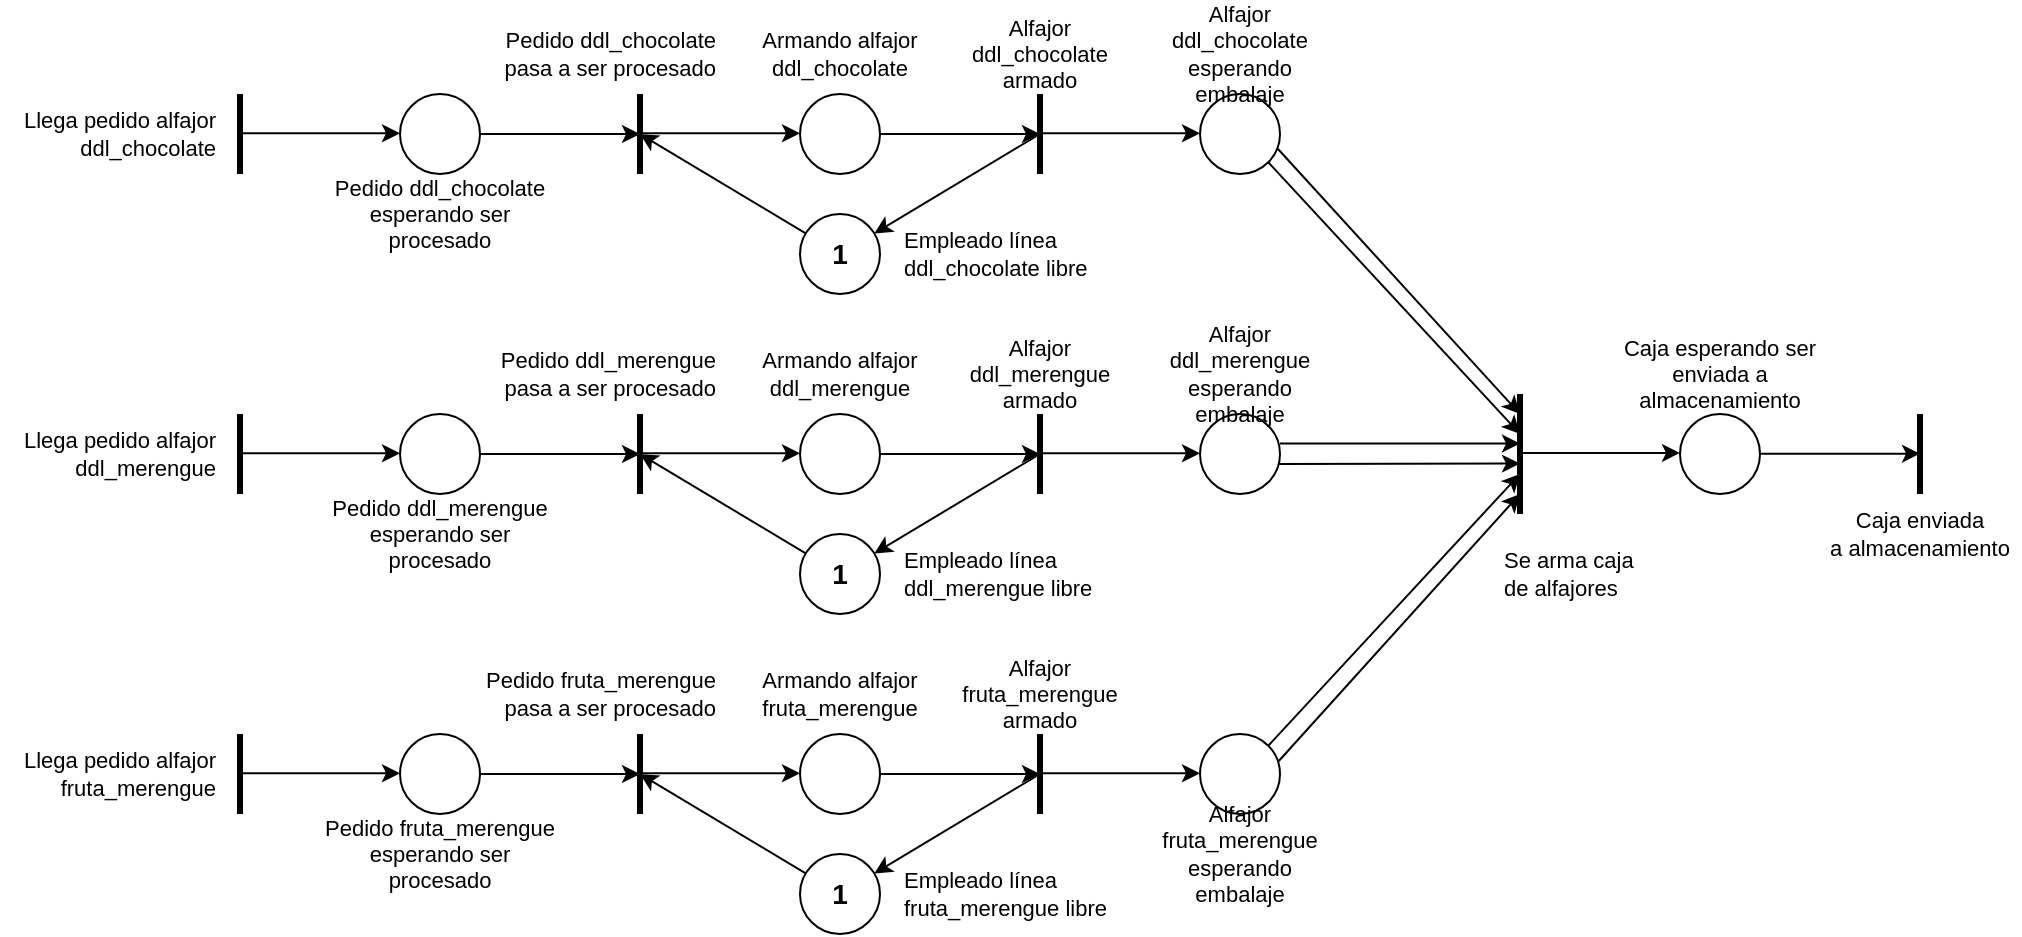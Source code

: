 <mxfile version="13.9.2" type="github">
  <diagram id="t1ii1LzMyqe6tHkyu4Hp" name="Page-1">
    <mxGraphModel dx="2522" dy="763" grid="1" gridSize="10" guides="1" tooltips="1" connect="1" arrows="1" fold="1" page="1" pageScale="1" pageWidth="1100" pageHeight="850" math="0" shadow="0">
      <root>
        <mxCell id="0" />
        <mxCell id="1" parent="0" />
        <mxCell id="OPPR_oadtjlGsRimEcbp-3" value="" style="endArrow=none;html=1;strokeWidth=3;" parent="1" edge="1">
          <mxGeometry width="50" height="50" relative="1" as="geometry">
            <mxPoint x="600" y="330" as="sourcePoint" />
            <mxPoint x="600" y="270" as="targetPoint" />
          </mxGeometry>
        </mxCell>
        <mxCell id="OPPR_oadtjlGsRimEcbp-4" value="" style="ellipse;whiteSpace=wrap;html=1;aspect=fixed;" parent="1" vertex="1">
          <mxGeometry x="440" y="280" width="40" height="40" as="geometry" />
        </mxCell>
        <mxCell id="OPPR_oadtjlGsRimEcbp-11" value="" style="endArrow=classic;html=1;strokeWidth=1;exitX=0.99;exitY=0.625;exitDx=0;exitDy=0;exitPerimeter=0;" parent="1" source="OPPR_oadtjlGsRimEcbp-4" edge="1">
          <mxGeometry width="50" height="50" relative="1" as="geometry">
            <mxPoint x="520" y="305" as="sourcePoint" />
            <mxPoint x="600" y="304.8" as="targetPoint" />
          </mxGeometry>
        </mxCell>
        <mxCell id="OPPR_oadtjlGsRimEcbp-12" value="" style="endArrow=classic;html=1;strokeWidth=1;exitX=1;exitY=0.37;exitDx=0;exitDy=0;exitPerimeter=0;" parent="1" source="OPPR_oadtjlGsRimEcbp-4" edge="1">
          <mxGeometry width="50" height="50" relative="1" as="geometry">
            <mxPoint x="500" y="294.8" as="sourcePoint" />
            <mxPoint x="600" y="294.8" as="targetPoint" />
          </mxGeometry>
        </mxCell>
        <mxCell id="OPPR_oadtjlGsRimEcbp-13" value="" style="ellipse;whiteSpace=wrap;html=1;aspect=fixed;" parent="1" vertex="1">
          <mxGeometry x="440" y="120" width="40" height="40" as="geometry" />
        </mxCell>
        <mxCell id="OPPR_oadtjlGsRimEcbp-14" value="" style="endArrow=classic;html=1;strokeWidth=1;exitX=1;exitY=1;exitDx=0;exitDy=0;" parent="1" source="OPPR_oadtjlGsRimEcbp-13" edge="1">
          <mxGeometry width="50" height="50" relative="1" as="geometry">
            <mxPoint x="520" y="225" as="sourcePoint" />
            <mxPoint x="600" y="290" as="targetPoint" />
          </mxGeometry>
        </mxCell>
        <mxCell id="OPPR_oadtjlGsRimEcbp-15" value="" style="endArrow=classic;html=1;strokeWidth=1;exitX=0.975;exitY=0.688;exitDx=0;exitDy=0;exitPerimeter=0;" parent="1" source="OPPR_oadtjlGsRimEcbp-13" edge="1">
          <mxGeometry width="50" height="50" relative="1" as="geometry">
            <mxPoint x="500" y="214.8" as="sourcePoint" />
            <mxPoint x="600" y="280" as="targetPoint" />
          </mxGeometry>
        </mxCell>
        <mxCell id="OPPR_oadtjlGsRimEcbp-16" value="" style="ellipse;whiteSpace=wrap;html=1;aspect=fixed;" parent="1" vertex="1">
          <mxGeometry x="440" y="440" width="40" height="40" as="geometry" />
        </mxCell>
        <mxCell id="OPPR_oadtjlGsRimEcbp-17" value="" style="endArrow=classic;html=1;strokeWidth=1;exitX=0.985;exitY=0.338;exitDx=0;exitDy=0;exitPerimeter=0;" parent="1" source="OPPR_oadtjlGsRimEcbp-16" edge="1">
          <mxGeometry width="50" height="50" relative="1" as="geometry">
            <mxPoint x="520" y="465" as="sourcePoint" />
            <mxPoint x="600" y="320" as="targetPoint" />
          </mxGeometry>
        </mxCell>
        <mxCell id="OPPR_oadtjlGsRimEcbp-18" value="" style="endArrow=classic;html=1;strokeWidth=1;exitX=1;exitY=0;exitDx=0;exitDy=0;" parent="1" source="OPPR_oadtjlGsRimEcbp-16" edge="1">
          <mxGeometry width="50" height="50" relative="1" as="geometry">
            <mxPoint x="500" y="454.8" as="sourcePoint" />
            <mxPoint x="600" y="310" as="targetPoint" />
          </mxGeometry>
        </mxCell>
        <mxCell id="OPPR_oadtjlGsRimEcbp-19" value="" style="endArrow=none;html=1;strokeWidth=3;" parent="1" edge="1">
          <mxGeometry width="50" height="50" relative="1" as="geometry">
            <mxPoint x="360" y="160" as="sourcePoint" />
            <mxPoint x="360" y="120" as="targetPoint" />
          </mxGeometry>
        </mxCell>
        <mxCell id="OPPR_oadtjlGsRimEcbp-20" value="" style="endArrow=none;html=1;strokeWidth=3;" parent="1" edge="1">
          <mxGeometry width="50" height="50" relative="1" as="geometry">
            <mxPoint x="160" y="160" as="sourcePoint" />
            <mxPoint x="160" y="120" as="targetPoint" />
          </mxGeometry>
        </mxCell>
        <mxCell id="OPPR_oadtjlGsRimEcbp-32" style="edgeStyle=none;rounded=0;orthogonalLoop=1;jettySize=auto;html=1;strokeWidth=1;" parent="1" source="OPPR_oadtjlGsRimEcbp-21" edge="1">
          <mxGeometry relative="1" as="geometry">
            <mxPoint x="360" y="140" as="targetPoint" />
          </mxGeometry>
        </mxCell>
        <mxCell id="OPPR_oadtjlGsRimEcbp-21" value="" style="ellipse;whiteSpace=wrap;html=1;aspect=fixed;" parent="1" vertex="1">
          <mxGeometry x="240" y="120" width="40" height="40" as="geometry" />
        </mxCell>
        <mxCell id="OPPR_oadtjlGsRimEcbp-33" style="edgeStyle=none;rounded=0;orthogonalLoop=1;jettySize=auto;html=1;strokeWidth=1;" parent="1" source="OPPR_oadtjlGsRimEcbp-22" edge="1">
          <mxGeometry relative="1" as="geometry">
            <mxPoint x="160" y="140" as="targetPoint" />
          </mxGeometry>
        </mxCell>
        <mxCell id="OPPR_oadtjlGsRimEcbp-22" value="" style="ellipse;whiteSpace=wrap;html=1;aspect=fixed;" parent="1" vertex="1">
          <mxGeometry x="240" y="180" width="40" height="40" as="geometry" />
        </mxCell>
        <mxCell id="OPPR_oadtjlGsRimEcbp-34" style="edgeStyle=none;rounded=0;orthogonalLoop=1;jettySize=auto;html=1;strokeWidth=1;" parent="1" target="OPPR_oadtjlGsRimEcbp-22" edge="1">
          <mxGeometry relative="1" as="geometry">
            <mxPoint x="170" y="150" as="targetPoint" />
            <mxPoint x="360" y="140" as="sourcePoint" />
          </mxGeometry>
        </mxCell>
        <mxCell id="OPPR_oadtjlGsRimEcbp-35" style="edgeStyle=none;rounded=0;orthogonalLoop=1;jettySize=auto;html=1;strokeWidth=1;" parent="1" edge="1">
          <mxGeometry relative="1" as="geometry">
            <mxPoint x="240" y="139.66" as="targetPoint" />
            <mxPoint x="160" y="139.66" as="sourcePoint" />
          </mxGeometry>
        </mxCell>
        <mxCell id="OPPR_oadtjlGsRimEcbp-36" style="edgeStyle=none;rounded=0;orthogonalLoop=1;jettySize=auto;html=1;strokeWidth=1;" parent="1" edge="1">
          <mxGeometry relative="1" as="geometry">
            <mxPoint x="440" y="139.66" as="targetPoint" />
            <mxPoint x="360" y="139.66" as="sourcePoint" />
          </mxGeometry>
        </mxCell>
        <mxCell id="OPPR_oadtjlGsRimEcbp-37" value="" style="endArrow=none;html=1;strokeWidth=3;" parent="1" edge="1">
          <mxGeometry width="50" height="50" relative="1" as="geometry">
            <mxPoint x="360" y="320" as="sourcePoint" />
            <mxPoint x="360" y="280" as="targetPoint" />
          </mxGeometry>
        </mxCell>
        <mxCell id="OPPR_oadtjlGsRimEcbp-38" value="" style="endArrow=none;html=1;strokeWidth=3;" parent="1" edge="1">
          <mxGeometry width="50" height="50" relative="1" as="geometry">
            <mxPoint x="160" y="320" as="sourcePoint" />
            <mxPoint x="160" y="280" as="targetPoint" />
          </mxGeometry>
        </mxCell>
        <mxCell id="OPPR_oadtjlGsRimEcbp-39" style="edgeStyle=none;rounded=0;orthogonalLoop=1;jettySize=auto;html=1;strokeWidth=1;" parent="1" source="OPPR_oadtjlGsRimEcbp-40" edge="1">
          <mxGeometry relative="1" as="geometry">
            <mxPoint x="360" y="300" as="targetPoint" />
          </mxGeometry>
        </mxCell>
        <mxCell id="OPPR_oadtjlGsRimEcbp-40" value="" style="ellipse;whiteSpace=wrap;html=1;aspect=fixed;" parent="1" vertex="1">
          <mxGeometry x="240" y="280" width="40" height="40" as="geometry" />
        </mxCell>
        <mxCell id="OPPR_oadtjlGsRimEcbp-41" style="edgeStyle=none;rounded=0;orthogonalLoop=1;jettySize=auto;html=1;strokeWidth=1;" parent="1" source="OPPR_oadtjlGsRimEcbp-42" edge="1">
          <mxGeometry relative="1" as="geometry">
            <mxPoint x="160" y="300" as="targetPoint" />
          </mxGeometry>
        </mxCell>
        <mxCell id="OPPR_oadtjlGsRimEcbp-42" value="" style="ellipse;whiteSpace=wrap;html=1;aspect=fixed;" parent="1" vertex="1">
          <mxGeometry x="240" y="340" width="40" height="40" as="geometry" />
        </mxCell>
        <mxCell id="OPPR_oadtjlGsRimEcbp-43" style="edgeStyle=none;rounded=0;orthogonalLoop=1;jettySize=auto;html=1;strokeWidth=1;" parent="1" target="OPPR_oadtjlGsRimEcbp-42" edge="1">
          <mxGeometry relative="1" as="geometry">
            <mxPoint x="170" y="310" as="targetPoint" />
            <mxPoint x="360" y="300" as="sourcePoint" />
          </mxGeometry>
        </mxCell>
        <mxCell id="OPPR_oadtjlGsRimEcbp-44" style="edgeStyle=none;rounded=0;orthogonalLoop=1;jettySize=auto;html=1;strokeWidth=1;" parent="1" edge="1">
          <mxGeometry relative="1" as="geometry">
            <mxPoint x="240" y="299.66" as="targetPoint" />
            <mxPoint x="160" y="299.66" as="sourcePoint" />
          </mxGeometry>
        </mxCell>
        <mxCell id="OPPR_oadtjlGsRimEcbp-45" style="edgeStyle=none;rounded=0;orthogonalLoop=1;jettySize=auto;html=1;strokeWidth=1;" parent="1" edge="1">
          <mxGeometry relative="1" as="geometry">
            <mxPoint x="440" y="299.66" as="targetPoint" />
            <mxPoint x="360" y="299.66" as="sourcePoint" />
          </mxGeometry>
        </mxCell>
        <mxCell id="OPPR_oadtjlGsRimEcbp-46" value="" style="endArrow=none;html=1;strokeWidth=3;" parent="1" edge="1">
          <mxGeometry width="50" height="50" relative="1" as="geometry">
            <mxPoint x="360" y="480.0" as="sourcePoint" />
            <mxPoint x="360" y="440.0" as="targetPoint" />
          </mxGeometry>
        </mxCell>
        <mxCell id="OPPR_oadtjlGsRimEcbp-47" value="" style="endArrow=none;html=1;strokeWidth=3;" parent="1" edge="1">
          <mxGeometry width="50" height="50" relative="1" as="geometry">
            <mxPoint x="160" y="480.0" as="sourcePoint" />
            <mxPoint x="160" y="440.0" as="targetPoint" />
          </mxGeometry>
        </mxCell>
        <mxCell id="OPPR_oadtjlGsRimEcbp-48" style="edgeStyle=none;rounded=0;orthogonalLoop=1;jettySize=auto;html=1;strokeWidth=1;" parent="1" source="OPPR_oadtjlGsRimEcbp-49" edge="1">
          <mxGeometry relative="1" as="geometry">
            <mxPoint x="360" y="460.0" as="targetPoint" />
          </mxGeometry>
        </mxCell>
        <mxCell id="OPPR_oadtjlGsRimEcbp-49" value="" style="ellipse;whiteSpace=wrap;html=1;aspect=fixed;" parent="1" vertex="1">
          <mxGeometry x="240" y="440" width="40" height="40" as="geometry" />
        </mxCell>
        <mxCell id="OPPR_oadtjlGsRimEcbp-50" style="edgeStyle=none;rounded=0;orthogonalLoop=1;jettySize=auto;html=1;strokeWidth=1;" parent="1" source="OPPR_oadtjlGsRimEcbp-51" edge="1">
          <mxGeometry relative="1" as="geometry">
            <mxPoint x="160" y="460.0" as="targetPoint" />
          </mxGeometry>
        </mxCell>
        <mxCell id="OPPR_oadtjlGsRimEcbp-51" value="" style="ellipse;whiteSpace=wrap;html=1;aspect=fixed;" parent="1" vertex="1">
          <mxGeometry x="240" y="500" width="40" height="40" as="geometry" />
        </mxCell>
        <mxCell id="OPPR_oadtjlGsRimEcbp-52" style="edgeStyle=none;rounded=0;orthogonalLoop=1;jettySize=auto;html=1;strokeWidth=1;" parent="1" target="OPPR_oadtjlGsRimEcbp-51" edge="1">
          <mxGeometry relative="1" as="geometry">
            <mxPoint x="170" y="470" as="targetPoint" />
            <mxPoint x="360" y="460.0" as="sourcePoint" />
          </mxGeometry>
        </mxCell>
        <mxCell id="OPPR_oadtjlGsRimEcbp-53" style="edgeStyle=none;rounded=0;orthogonalLoop=1;jettySize=auto;html=1;strokeWidth=1;" parent="1" edge="1">
          <mxGeometry relative="1" as="geometry">
            <mxPoint x="240" y="459.66" as="targetPoint" />
            <mxPoint x="160" y="459.66" as="sourcePoint" />
          </mxGeometry>
        </mxCell>
        <mxCell id="OPPR_oadtjlGsRimEcbp-54" style="edgeStyle=none;rounded=0;orthogonalLoop=1;jettySize=auto;html=1;strokeWidth=1;" parent="1" edge="1">
          <mxGeometry relative="1" as="geometry">
            <mxPoint x="440" y="459.66" as="targetPoint" />
            <mxPoint x="360" y="459.66" as="sourcePoint" />
          </mxGeometry>
        </mxCell>
        <mxCell id="OPPR_oadtjlGsRimEcbp-55" value="" style="ellipse;whiteSpace=wrap;html=1;aspect=fixed;" parent="1" vertex="1">
          <mxGeometry x="680" y="280" width="40" height="40" as="geometry" />
        </mxCell>
        <mxCell id="OPPR_oadtjlGsRimEcbp-56" value="" style="endArrow=none;html=1;strokeWidth=3;" parent="1" edge="1">
          <mxGeometry width="50" height="50" relative="1" as="geometry">
            <mxPoint x="800.0" y="320" as="sourcePoint" />
            <mxPoint x="800.0" y="280" as="targetPoint" />
          </mxGeometry>
        </mxCell>
        <mxCell id="OPPR_oadtjlGsRimEcbp-57" style="edgeStyle=none;rounded=0;orthogonalLoop=1;jettySize=auto;html=1;strokeWidth=1;" parent="1" edge="1">
          <mxGeometry relative="1" as="geometry">
            <mxPoint x="800" y="299.83" as="targetPoint" />
            <mxPoint x="720" y="299.83" as="sourcePoint" />
          </mxGeometry>
        </mxCell>
        <mxCell id="OPPR_oadtjlGsRimEcbp-58" style="edgeStyle=none;rounded=0;orthogonalLoop=1;jettySize=auto;html=1;strokeWidth=1;" parent="1" edge="1">
          <mxGeometry relative="1" as="geometry">
            <mxPoint x="680" y="299.49" as="targetPoint" />
            <mxPoint x="600" y="299.49" as="sourcePoint" />
          </mxGeometry>
        </mxCell>
        <mxCell id="OPPR_oadtjlGsRimEcbp-59" value="1" style="text;html=1;strokeColor=none;fillColor=none;align=center;verticalAlign=middle;whiteSpace=wrap;rounded=0;fontSize=14;fontStyle=1" parent="1" vertex="1">
          <mxGeometry x="240" y="350" width="40" height="20" as="geometry" />
        </mxCell>
        <mxCell id="OPPR_oadtjlGsRimEcbp-60" value="1" style="text;html=1;strokeColor=none;fillColor=none;align=center;verticalAlign=middle;whiteSpace=wrap;rounded=0;fontSize=14;fontStyle=1" parent="1" vertex="1">
          <mxGeometry x="240" y="190" width="40" height="20" as="geometry" />
        </mxCell>
        <mxCell id="OPPR_oadtjlGsRimEcbp-61" value="1" style="text;html=1;strokeColor=none;fillColor=none;align=center;verticalAlign=middle;whiteSpace=wrap;rounded=0;fontSize=14;fontStyle=1" parent="1" vertex="1">
          <mxGeometry x="240" y="510" width="40" height="20" as="geometry" />
        </mxCell>
        <mxCell id="OPPR_oadtjlGsRimEcbp-63" value="&lt;div&gt;Empleado línea&lt;/div&gt;&lt;div&gt;ddl_chocolate libre&lt;br&gt;&lt;/div&gt;" style="text;html=1;strokeColor=none;fillColor=none;align=left;verticalAlign=middle;whiteSpace=wrap;rounded=0;fontSize=11;" parent="1" vertex="1">
          <mxGeometry x="290" y="180" width="110" height="40" as="geometry" />
        </mxCell>
        <mxCell id="OPPR_oadtjlGsRimEcbp-64" value="&lt;div&gt;Armando alfajor&lt;/div&gt;&lt;div&gt;ddl_merengue&lt;br&gt;&lt;/div&gt;" style="text;html=1;strokeColor=none;fillColor=none;align=center;verticalAlign=middle;whiteSpace=wrap;rounded=0;fontSize=11;" parent="1" vertex="1">
          <mxGeometry x="200" y="240" width="120" height="40" as="geometry" />
        </mxCell>
        <mxCell id="OPPR_oadtjlGsRimEcbp-66" value="&lt;div&gt;Empleado línea&lt;/div&gt;&lt;div&gt;fruta_merengue libre&lt;br&gt;&lt;/div&gt;" style="text;html=1;strokeColor=none;fillColor=none;align=left;verticalAlign=middle;whiteSpace=wrap;rounded=0;fontSize=11;" parent="1" vertex="1">
          <mxGeometry x="290" y="500" width="110" height="40" as="geometry" />
        </mxCell>
        <mxCell id="OPPR_oadtjlGsRimEcbp-67" value="&lt;div&gt;Empleado línea&lt;/div&gt;&lt;div&gt;ddl_merengue libre&lt;br&gt;&lt;/div&gt;" style="text;html=1;strokeColor=none;fillColor=none;align=left;verticalAlign=middle;whiteSpace=wrap;rounded=0;fontSize=11;" parent="1" vertex="1">
          <mxGeometry x="290" y="340" width="110" height="40" as="geometry" />
        </mxCell>
        <mxCell id="OPPR_oadtjlGsRimEcbp-68" value="&lt;div&gt;Armando alfajor&lt;/div&gt;&lt;div&gt;ddl_chocolate&lt;br&gt;&lt;/div&gt;" style="text;html=1;strokeColor=none;fillColor=none;align=center;verticalAlign=middle;whiteSpace=wrap;rounded=0;fontSize=11;" parent="1" vertex="1">
          <mxGeometry x="200" y="80" width="120" height="40" as="geometry" />
        </mxCell>
        <mxCell id="OPPR_oadtjlGsRimEcbp-69" value="&lt;div&gt;Llega pedido alfajor&lt;/div&gt;&lt;div&gt;fruta_merengue&lt;br&gt;&lt;/div&gt;" style="text;html=1;strokeColor=none;fillColor=none;align=right;verticalAlign=middle;whiteSpace=wrap;rounded=0;fontSize=11;" parent="1" vertex="1">
          <mxGeometry x="-160" y="440" width="110" height="40" as="geometry" />
        </mxCell>
        <mxCell id="OPPR_oadtjlGsRimEcbp-70" value="&lt;div&gt;Armando alfajor&lt;/div&gt;&lt;div&gt;fruta_merengue&lt;br&gt;&lt;/div&gt;" style="text;html=1;strokeColor=none;fillColor=none;align=center;verticalAlign=middle;whiteSpace=wrap;rounded=0;fontSize=11;" parent="1" vertex="1">
          <mxGeometry x="200" y="400" width="120" height="40" as="geometry" />
        </mxCell>
        <mxCell id="OPPR_oadtjlGsRimEcbp-71" value="" style="endArrow=none;html=1;strokeWidth=3;" parent="1" edge="1">
          <mxGeometry width="50" height="50" relative="1" as="geometry">
            <mxPoint x="-40" y="480.0" as="sourcePoint" />
            <mxPoint x="-40" y="440.0" as="targetPoint" />
          </mxGeometry>
        </mxCell>
        <mxCell id="OPPR_oadtjlGsRimEcbp-72" style="edgeStyle=none;rounded=0;orthogonalLoop=1;jettySize=auto;html=1;strokeWidth=1;" parent="1" edge="1">
          <mxGeometry relative="1" as="geometry">
            <mxPoint x="40" y="459.66" as="targetPoint" />
            <mxPoint x="-40" y="459.66" as="sourcePoint" />
          </mxGeometry>
        </mxCell>
        <mxCell id="OPPR_oadtjlGsRimEcbp-73" value="" style="ellipse;whiteSpace=wrap;html=1;aspect=fixed;" parent="1" vertex="1">
          <mxGeometry x="40" y="440" width="40" height="40" as="geometry" />
        </mxCell>
        <mxCell id="OPPR_oadtjlGsRimEcbp-74" style="edgeStyle=none;rounded=0;orthogonalLoop=1;jettySize=auto;html=1;strokeWidth=1;" parent="1" source="OPPR_oadtjlGsRimEcbp-73" edge="1">
          <mxGeometry relative="1" as="geometry">
            <mxPoint x="160" y="460.0" as="targetPoint" />
          </mxGeometry>
        </mxCell>
        <mxCell id="OPPR_oadtjlGsRimEcbp-75" value="&lt;div align=&quot;center&quot;&gt;Pedido fruta_merengue&lt;/div&gt;&lt;div align=&quot;center&quot;&gt;esperando ser&lt;/div&gt;&lt;div align=&quot;center&quot;&gt;procesado&lt;br&gt;&lt;/div&gt;" style="text;html=1;strokeColor=none;fillColor=none;align=center;verticalAlign=middle;whiteSpace=wrap;rounded=0;fontSize=11;" parent="1" vertex="1">
          <mxGeometry y="480" width="120" height="40" as="geometry" />
        </mxCell>
        <mxCell id="OPPR_oadtjlGsRimEcbp-76" value="&lt;div align=&quot;right&quot;&gt;Pedido fruta_merengue&lt;/div&gt;&lt;div align=&quot;right&quot;&gt;pasa a ser procesado&lt;br&gt;&lt;/div&gt;" style="text;html=1;strokeColor=none;fillColor=none;align=right;verticalAlign=middle;whiteSpace=wrap;rounded=0;fontSize=11;" parent="1" vertex="1">
          <mxGeometry x="80" y="400" width="120" height="40" as="geometry" />
        </mxCell>
        <mxCell id="OPPR_oadtjlGsRimEcbp-78" value="" style="endArrow=none;html=1;strokeWidth=3;" parent="1" edge="1">
          <mxGeometry width="50" height="50" relative="1" as="geometry">
            <mxPoint x="-40" y="320" as="sourcePoint" />
            <mxPoint x="-40" y="280" as="targetPoint" />
          </mxGeometry>
        </mxCell>
        <mxCell id="OPPR_oadtjlGsRimEcbp-79" style="edgeStyle=none;rounded=0;orthogonalLoop=1;jettySize=auto;html=1;strokeWidth=1;" parent="1" edge="1">
          <mxGeometry relative="1" as="geometry">
            <mxPoint x="40" y="299.66" as="targetPoint" />
            <mxPoint x="-40" y="299.66" as="sourcePoint" />
          </mxGeometry>
        </mxCell>
        <mxCell id="OPPR_oadtjlGsRimEcbp-80" value="" style="ellipse;whiteSpace=wrap;html=1;aspect=fixed;" parent="1" vertex="1">
          <mxGeometry x="40" y="280" width="40" height="40" as="geometry" />
        </mxCell>
        <mxCell id="OPPR_oadtjlGsRimEcbp-81" style="edgeStyle=none;rounded=0;orthogonalLoop=1;jettySize=auto;html=1;strokeWidth=1;" parent="1" source="OPPR_oadtjlGsRimEcbp-80" edge="1">
          <mxGeometry relative="1" as="geometry">
            <mxPoint x="160" y="300" as="targetPoint" />
          </mxGeometry>
        </mxCell>
        <mxCell id="OPPR_oadtjlGsRimEcbp-82" value="&lt;div align=&quot;center&quot;&gt;Pedido ddl_merengue&lt;/div&gt;&lt;div align=&quot;center&quot;&gt;esperando ser&lt;/div&gt;&lt;div align=&quot;center&quot;&gt;procesado&lt;br&gt;&lt;/div&gt;" style="text;html=1;strokeColor=none;fillColor=none;align=center;verticalAlign=middle;whiteSpace=wrap;rounded=0;fontSize=11;" parent="1" vertex="1">
          <mxGeometry y="320" width="120" height="40" as="geometry" />
        </mxCell>
        <mxCell id="OPPR_oadtjlGsRimEcbp-83" value="&lt;div align=&quot;right&quot;&gt;Pedido ddl_merengue&lt;/div&gt;&lt;div align=&quot;right&quot;&gt;pasa a ser procesado&lt;br&gt;&lt;/div&gt;" style="text;html=1;strokeColor=none;fillColor=none;align=right;verticalAlign=middle;whiteSpace=wrap;rounded=0;fontSize=11;" parent="1" vertex="1">
          <mxGeometry x="80" y="240" width="120" height="40" as="geometry" />
        </mxCell>
        <mxCell id="OPPR_oadtjlGsRimEcbp-85" value="&lt;div&gt;Llega pedido alfajor&lt;/div&gt;&lt;div&gt;ddl_merengue&lt;br&gt;&lt;/div&gt;" style="text;html=1;strokeColor=none;fillColor=none;align=right;verticalAlign=middle;whiteSpace=wrap;rounded=0;fontSize=11;" parent="1" vertex="1">
          <mxGeometry x="-160" y="280" width="110" height="40" as="geometry" />
        </mxCell>
        <mxCell id="OPPR_oadtjlGsRimEcbp-87" value="" style="endArrow=none;html=1;strokeWidth=3;" parent="1" edge="1">
          <mxGeometry width="50" height="50" relative="1" as="geometry">
            <mxPoint x="-40" y="160" as="sourcePoint" />
            <mxPoint x="-40" y="120" as="targetPoint" />
          </mxGeometry>
        </mxCell>
        <mxCell id="OPPR_oadtjlGsRimEcbp-88" style="edgeStyle=none;rounded=0;orthogonalLoop=1;jettySize=auto;html=1;strokeWidth=1;" parent="1" edge="1">
          <mxGeometry relative="1" as="geometry">
            <mxPoint x="40" y="139.66" as="targetPoint" />
            <mxPoint x="-40" y="139.66" as="sourcePoint" />
          </mxGeometry>
        </mxCell>
        <mxCell id="OPPR_oadtjlGsRimEcbp-89" value="" style="ellipse;whiteSpace=wrap;html=1;aspect=fixed;" parent="1" vertex="1">
          <mxGeometry x="40" y="120" width="40" height="40" as="geometry" />
        </mxCell>
        <mxCell id="OPPR_oadtjlGsRimEcbp-90" style="edgeStyle=none;rounded=0;orthogonalLoop=1;jettySize=auto;html=1;strokeWidth=1;" parent="1" source="OPPR_oadtjlGsRimEcbp-89" edge="1">
          <mxGeometry relative="1" as="geometry">
            <mxPoint x="160" y="140" as="targetPoint" />
          </mxGeometry>
        </mxCell>
        <mxCell id="OPPR_oadtjlGsRimEcbp-91" value="&lt;div align=&quot;center&quot;&gt;Pedido ddl_chocolate&lt;/div&gt;&lt;div align=&quot;center&quot;&gt;esperando ser&lt;/div&gt;&lt;div align=&quot;center&quot;&gt;procesado&lt;br&gt;&lt;/div&gt;" style="text;html=1;strokeColor=none;fillColor=none;align=center;verticalAlign=middle;whiteSpace=wrap;rounded=0;fontSize=11;" parent="1" vertex="1">
          <mxGeometry y="160" width="120" height="40" as="geometry" />
        </mxCell>
        <mxCell id="OPPR_oadtjlGsRimEcbp-92" value="&lt;div align=&quot;right&quot;&gt;Pedido ddl_chocolate&lt;/div&gt;&lt;div align=&quot;right&quot;&gt;pasa a ser procesado&lt;br&gt;&lt;/div&gt;" style="text;html=1;strokeColor=none;fillColor=none;align=right;verticalAlign=middle;whiteSpace=wrap;rounded=0;fontSize=11;" parent="1" vertex="1">
          <mxGeometry x="80" y="80" width="120" height="40" as="geometry" />
        </mxCell>
        <mxCell id="OPPR_oadtjlGsRimEcbp-93" value="&lt;div&gt;Llega pedido alfajor&lt;/div&gt;&lt;div&gt;ddl_chocolate&lt;br&gt;&lt;/div&gt;" style="text;html=1;strokeColor=none;fillColor=none;align=right;verticalAlign=middle;whiteSpace=wrap;rounded=0;fontSize=11;" parent="1" vertex="1">
          <mxGeometry x="-160" y="120" width="110" height="40" as="geometry" />
        </mxCell>
        <mxCell id="OPPR_oadtjlGsRimEcbp-94" value="&lt;div&gt;Alfajor&lt;/div&gt;&lt;div&gt;fruta_merengue&lt;br&gt;&lt;/div&gt;&lt;div&gt;armado&lt;/div&gt;" style="text;html=1;strokeColor=none;fillColor=none;align=center;verticalAlign=middle;whiteSpace=wrap;rounded=0;fontSize=11;" parent="1" vertex="1">
          <mxGeometry x="310" y="400" width="100" height="40" as="geometry" />
        </mxCell>
        <mxCell id="OPPR_oadtjlGsRimEcbp-95" value="&lt;div&gt;Alfajor&lt;/div&gt;&lt;div&gt;ddl_merengue&lt;br&gt;&lt;/div&gt;&lt;div&gt;armado&lt;/div&gt;" style="text;html=1;strokeColor=none;fillColor=none;align=center;verticalAlign=middle;whiteSpace=wrap;rounded=0;fontSize=11;" parent="1" vertex="1">
          <mxGeometry x="310" y="240" width="100" height="40" as="geometry" />
        </mxCell>
        <mxCell id="OPPR_oadtjlGsRimEcbp-96" value="&lt;div&gt;Alfajor&lt;/div&gt;&lt;div&gt;ddl_chocolate&lt;br&gt;&lt;/div&gt;&lt;div&gt;armado&lt;/div&gt;" style="text;html=1;strokeColor=none;fillColor=none;align=center;verticalAlign=middle;whiteSpace=wrap;rounded=0;fontSize=11;" parent="1" vertex="1">
          <mxGeometry x="310" y="80" width="100" height="40" as="geometry" />
        </mxCell>
        <mxCell id="OPPR_oadtjlGsRimEcbp-97" value="&lt;div&gt;Alfajor&lt;/div&gt;&lt;div&gt;ddl_merengue&lt;br&gt;&lt;/div&gt;&lt;div&gt;esperando embalaje&lt;br&gt;&lt;/div&gt;" style="text;html=1;strokeColor=none;fillColor=none;align=center;verticalAlign=middle;whiteSpace=wrap;rounded=0;fontSize=11;" parent="1" vertex="1">
          <mxGeometry x="410" y="240" width="100" height="40" as="geometry" />
        </mxCell>
        <mxCell id="OPPR_oadtjlGsRimEcbp-98" value="&lt;div&gt;Alfajor&lt;/div&gt;&lt;div&gt;ddl_chocolate&lt;br&gt;&lt;/div&gt;&lt;div&gt;esperando embalaje&lt;br&gt;&lt;/div&gt;" style="text;html=1;strokeColor=none;fillColor=none;align=center;verticalAlign=middle;whiteSpace=wrap;rounded=0;fontSize=11;" parent="1" vertex="1">
          <mxGeometry x="410" y="80" width="100" height="40" as="geometry" />
        </mxCell>
        <mxCell id="OPPR_oadtjlGsRimEcbp-99" value="&lt;div&gt;Alfajor&lt;/div&gt;&lt;div&gt;fruta_merengue&lt;br&gt;&lt;/div&gt;&lt;div&gt;esperando embalaje&lt;br&gt;&lt;/div&gt;" style="text;html=1;strokeColor=none;fillColor=none;align=center;verticalAlign=middle;whiteSpace=wrap;rounded=0;fontSize=11;" parent="1" vertex="1">
          <mxGeometry x="410" y="480" width="100" height="40" as="geometry" />
        </mxCell>
        <mxCell id="OPPR_oadtjlGsRimEcbp-100" value="&lt;div&gt;Se arma caja&lt;/div&gt;&lt;div&gt;de alfajores&lt;br&gt;&lt;/div&gt;" style="text;html=1;strokeColor=none;fillColor=none;align=left;verticalAlign=middle;whiteSpace=wrap;rounded=0;fontSize=11;" parent="1" vertex="1">
          <mxGeometry x="590" y="340" width="100" height="40" as="geometry" />
        </mxCell>
        <mxCell id="OPPR_oadtjlGsRimEcbp-101" value="Caja esperando ser enviada a almacenamiento" style="text;html=1;strokeColor=none;fillColor=none;align=center;verticalAlign=middle;whiteSpace=wrap;rounded=0;fontSize=11;" parent="1" vertex="1">
          <mxGeometry x="650" y="240" width="100" height="40" as="geometry" />
        </mxCell>
        <mxCell id="OPPR_oadtjlGsRimEcbp-102" value="&lt;div&gt;Caja enviada&lt;/div&gt;&lt;div&gt;a almacenamiento&lt;br&gt;&lt;/div&gt;" style="text;html=1;strokeColor=none;fillColor=none;align=center;verticalAlign=middle;whiteSpace=wrap;rounded=0;fontSize=11;" parent="1" vertex="1">
          <mxGeometry x="750" y="320" width="100" height="40" as="geometry" />
        </mxCell>
      </root>
    </mxGraphModel>
  </diagram>
</mxfile>
